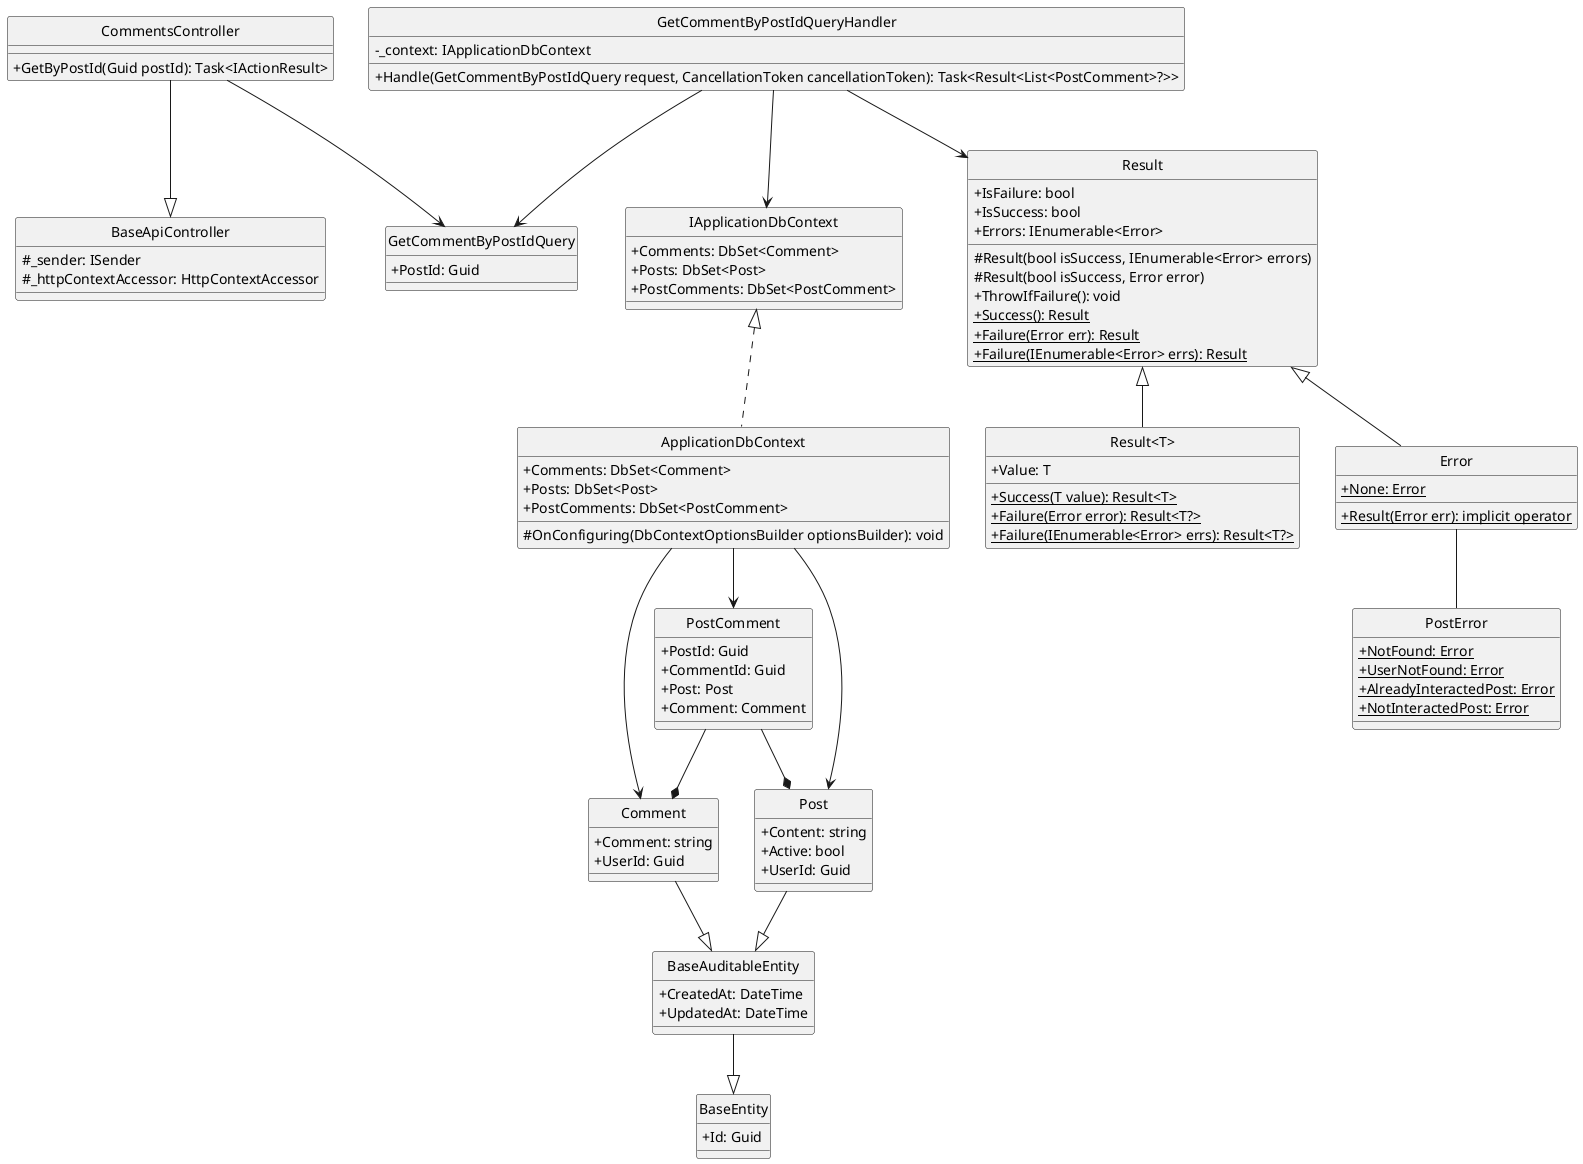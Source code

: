 @startuml 
hide circle
skinparam classAttributeIconSize 0

class BaseApiController {
    #_sender: ISender
    #_httpContextAccessor: HttpContextAccessor
}

class CommentsController {
    +GetByPostId(Guid postId): Task<IActionResult>
}

class GetCommentByPostIdQuery {
    +PostId: Guid
}

class GetCommentByPostIdQueryHandler {
    -_context: IApplicationDbContext
    +Handle(GetCommentByPostIdQuery request, CancellationToken cancellationToken): Task<Result<List<PostComment>?>>
}

class IApplicationDbContext {
    +Comments: DbSet<Comment> 
    +Posts: DbSet<Post> 
    +PostComments: DbSet<PostComment> 
}

class ApplicationDbContext {
    +Comments: DbSet<Comment> 
    +Posts: DbSet<Post> 
    +PostComments: DbSet<PostComment>
    #OnConfiguring(DbContextOptionsBuilder optionsBuilder): void
}

class Result {
    +IsFailure: bool
    +IsSuccess: bool
    +Errors: IEnumerable<Error> 
    #Result(bool isSuccess, IEnumerable<Error> errors)
    #Result(bool isSuccess, Error error)
    +ThrowIfFailure(): void
    +{static} Success(): Result 
    +{static} Failure(Error err): Result
    +{static} Failure(IEnumerable<Error> errs): Result
}

class "Result<T>" {
    +Value: T
    +{static} Success(T value): Result<T> 
    +{static} Failure(Error error): Result<T?> 
    +{static} Failure(IEnumerable<Error> errs): Result<T?> 
}

class Error {
    +{static} None: Error
    +{static} Result(Error err): implicit operator
}

class PostError {
    +{static} NotFound: Error
    +{static} UserNotFound: Error
    +{static} AlreadyInteractedPost: Error
    +{static} NotInteractedPost: Error
}

class BaseEntity {
    +Id: Guid
}

class BaseAuditableEntity{
    +CreatedAt: DateTime
    +UpdatedAt: DateTime
}

class Comment {
    +Comment: string
    +UserId: Guid
}

class PostComment {
    +PostId: Guid
    +CommentId: Guid
    +Post: Post
    +Comment: Comment
}

class Post {
    +Content: string
    +Active: bool 
    +UserId: Guid
}
'==== Get Comment By Post Id ====
'API Layer
CommentsController --|> BaseApiController
CommentsController --> GetCommentByPostIdQuery
'Application Layer
GetCommentByPostIdQueryHandler --> GetCommentByPostIdQuery
GetCommentByPostIdQueryHandler --> Result
GetCommentByPostIdQueryHandler --> IApplicationDbContext
'Domain Layer
Result <|-- Error
Result <|-- "Result<T>"
Error -- PostError
Comment --|> BaseAuditableEntity
Post --|> BaseAuditableEntity
BaseAuditableEntity --|> BaseEntity
PostComment --* Post
PostComment --* Comment
'Infrastructure Layer
IApplicationDbContext <|.. ApplicationDbContext
ApplicationDbContext --> Comment
ApplicationDbContext --> PostComment
ApplicationDbContext --> Post
@enduml